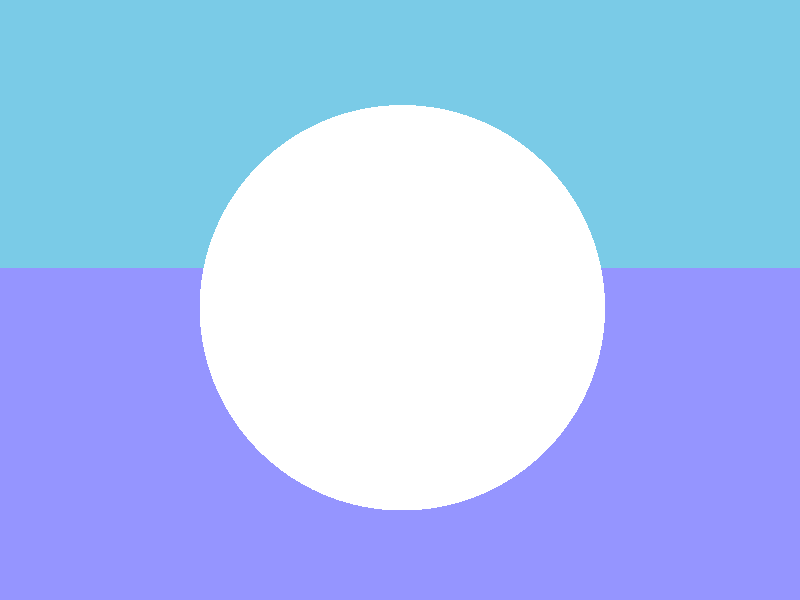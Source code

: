 // Persistence Of Vision raytracer version 2.0 sample file.

// By Dan Farmer

// Demonstrates one use of the powerful filter parameter for colors.

#include "colors.inc"

camera {
   location <-1.5, 30.0, -150.0>
   direction <0.0, 0.0, 2.0>
   up  <0.0, 1.0, 0.0>
   right <1.33333, 0.0, 0.0>
   look_at <0.0, 25.0, 35.0>
}

light_source { <100.0, 100.0, -200.0> colour White }

/* Now draw the sky */
sphere { <0.0, 0.0, 0.0>, 200000.0

   finish {
      ambient 1.0
      diffuse 0.0
   }
   pigment {
      bozo
      turbulence 0.35
      colour_map {
         [0.0 0.5   colour red 0.5 green 0.6 blue 1.0
                    colour red 0.6 green 0.5 blue 1.0]
         [0.5 0.6   colour red 0.5 green 0.6 blue 1.0
                    colour red 1.0 green 1.0 blue 1.0]
         [0.6 1.001 colour red 1.0 green 1.0 blue 1.0
                    colour red 0.5 green 0.5 blue 0.5]
      }
      quick_color SkyBlue
      scale 100000.0
   }
}

plane { <0.0, 1.0, 0.0>, 0.0
   pigment { NeonBlue }
   finish {reflection 0.15}
}

/*******************************************************************************/
/*
  This next object uses the filter parameter to make a sphere with
  a "cutout" checker pattern.  

  Don't limit this idea to checker patterns.  Try it with gradient and
  bozo, for example. Or maybe marble with filter 1.0 for all but the
  "veins".
  Try a series of "nested" concentric spheres, all with the transparent
  checker pattern as its surface, perhaps in different colors.
*/

sphere { <0.0, 25.0, 0.0>, 25.0
   pigment {
      checker colour YellowGreen colour Clear
      quick_color White
      scale <4.0, 50.0, 2.0>
      rotate <90, 0.0, -90.0>
   }
   finish {
      brilliance 8
      phong 1
      phong_size 100
   }

   bounded_by { sphere { <0.0, 25.0, 0.0>, 25.2 } }
}
